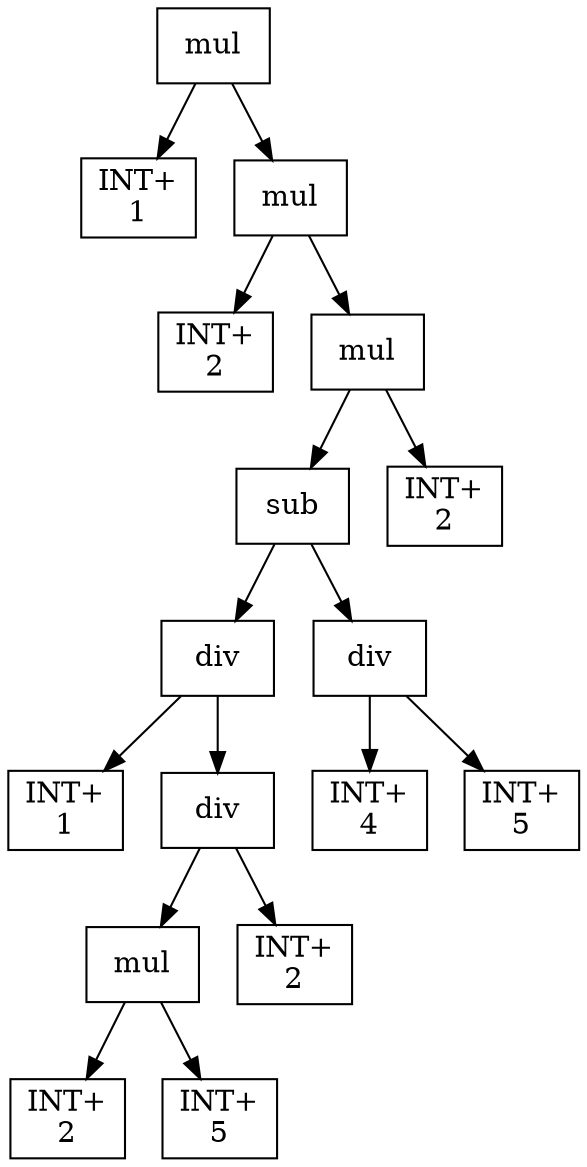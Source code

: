 digraph expr {
  node [shape=box];
  n1 [label="mul"];
  n2 [label="INT+\n1"];
  n3 [label="mul"];
  n4 [label="INT+\n2"];
  n5 [label="mul"];
  n6 [label="sub"];
  n7 [label="div"];
  n8 [label="INT+\n1"];
  n9 [label="div"];
  n10 [label="mul"];
  n11 [label="INT+\n2"];
  n12 [label="INT+\n5"];
  n10 -> n11;
  n10 -> n12;
  n13 [label="INT+\n2"];
  n9 -> n10;
  n9 -> n13;
  n7 -> n8;
  n7 -> n9;
  n14 [label="div"];
  n15 [label="INT+\n4"];
  n16 [label="INT+\n5"];
  n14 -> n15;
  n14 -> n16;
  n6 -> n7;
  n6 -> n14;
  n17 [label="INT+\n2"];
  n5 -> n6;
  n5 -> n17;
  n3 -> n4;
  n3 -> n5;
  n1 -> n2;
  n1 -> n3;
}